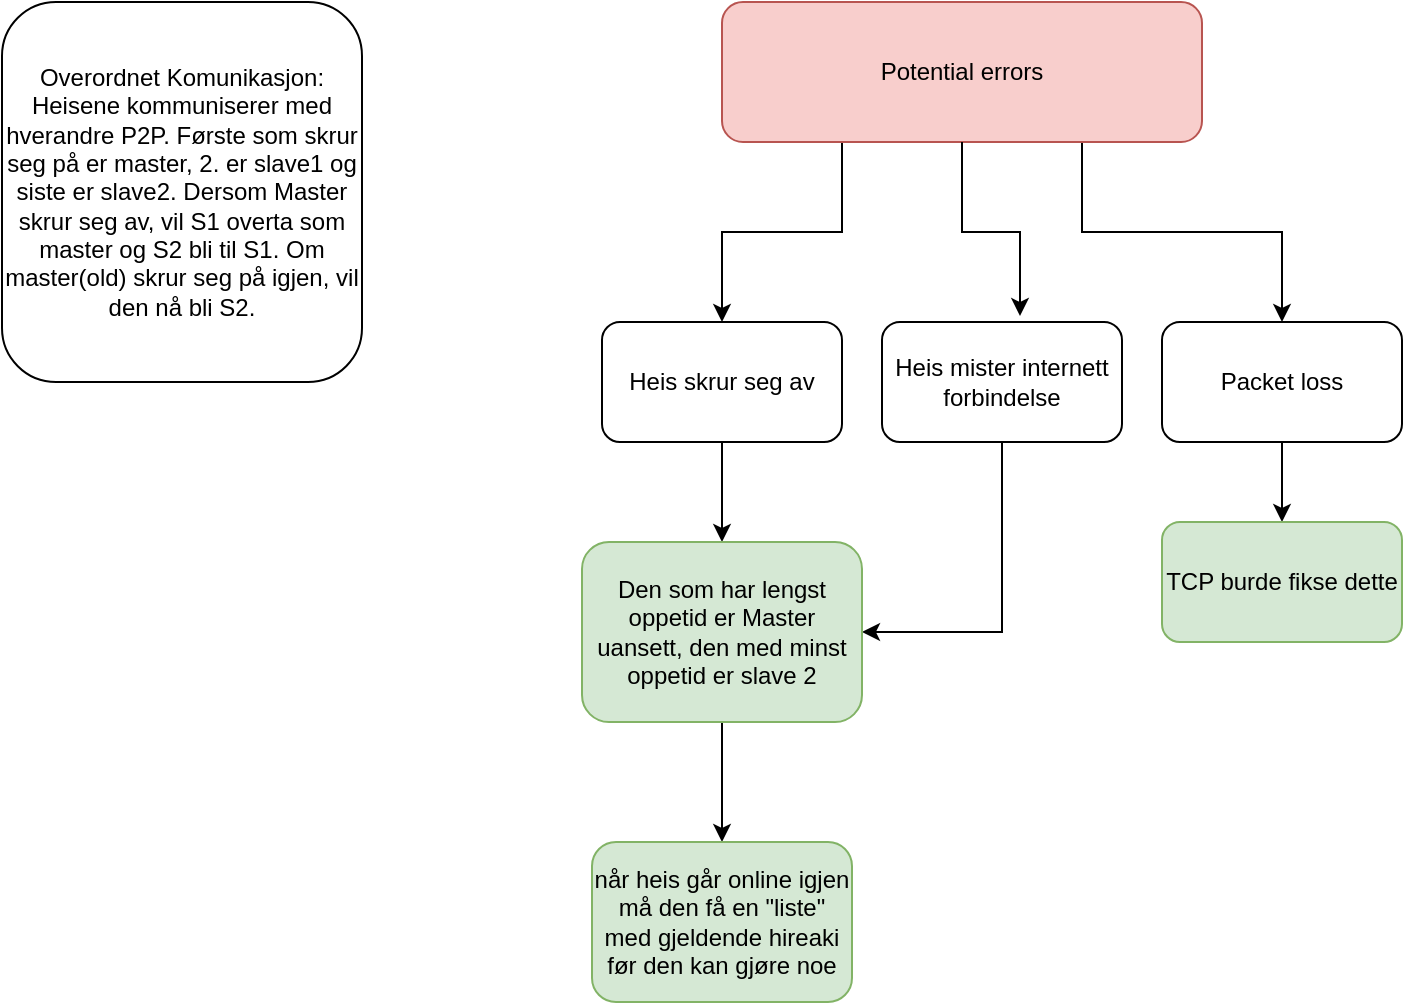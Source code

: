 <mxfile version="23.0.2" type="device">
  <diagram name="Page-1" id="VeJeptkEUCESyR61zAEP">
    <mxGraphModel dx="1434" dy="838" grid="1" gridSize="10" guides="1" tooltips="1" connect="1" arrows="1" fold="1" page="1" pageScale="1" pageWidth="850" pageHeight="1100" math="0" shadow="0">
      <root>
        <mxCell id="0" />
        <mxCell id="1" parent="0" />
        <mxCell id="C9Fe9vyTbrVO6EhyNHyC-1" value="Overordnet Komunikasjon:&lt;br&gt;Heisene kommuniserer med hverandre P2P. Første som skrur seg på er master, 2. er slave1 og siste er slave2. Dersom Master skrur seg av, vil S1 overta som master og S2 bli til S1. Om master(old) skrur seg på igjen, vil den nå bli S2." style="rounded=1;whiteSpace=wrap;html=1;" vertex="1" parent="1">
          <mxGeometry x="40" y="40" width="180" height="190" as="geometry" />
        </mxCell>
        <mxCell id="C9Fe9vyTbrVO6EhyNHyC-4" style="edgeStyle=orthogonalEdgeStyle;rounded=0;orthogonalLoop=1;jettySize=auto;html=1;exitX=0.25;exitY=1;exitDx=0;exitDy=0;entryX=0.5;entryY=0;entryDx=0;entryDy=0;" edge="1" parent="1" source="C9Fe9vyTbrVO6EhyNHyC-2" target="C9Fe9vyTbrVO6EhyNHyC-3">
          <mxGeometry relative="1" as="geometry" />
        </mxCell>
        <mxCell id="C9Fe9vyTbrVO6EhyNHyC-10" style="edgeStyle=orthogonalEdgeStyle;rounded=0;orthogonalLoop=1;jettySize=auto;html=1;exitX=0.75;exitY=1;exitDx=0;exitDy=0;entryX=0.5;entryY=0;entryDx=0;entryDy=0;" edge="1" parent="1" source="C9Fe9vyTbrVO6EhyNHyC-2" target="C9Fe9vyTbrVO6EhyNHyC-7">
          <mxGeometry relative="1" as="geometry" />
        </mxCell>
        <mxCell id="C9Fe9vyTbrVO6EhyNHyC-2" value="Potential errors" style="rounded=1;whiteSpace=wrap;html=1;fillColor=#f8cecc;strokeColor=#b85450;" vertex="1" parent="1">
          <mxGeometry x="400" y="40" width="240" height="70" as="geometry" />
        </mxCell>
        <mxCell id="C9Fe9vyTbrVO6EhyNHyC-14" style="edgeStyle=orthogonalEdgeStyle;rounded=0;orthogonalLoop=1;jettySize=auto;html=1;exitX=0.5;exitY=1;exitDx=0;exitDy=0;entryX=0.5;entryY=0;entryDx=0;entryDy=0;" edge="1" parent="1" source="C9Fe9vyTbrVO6EhyNHyC-3" target="C9Fe9vyTbrVO6EhyNHyC-13">
          <mxGeometry relative="1" as="geometry" />
        </mxCell>
        <mxCell id="C9Fe9vyTbrVO6EhyNHyC-3" value="Heis skrur seg av" style="rounded=1;whiteSpace=wrap;html=1;" vertex="1" parent="1">
          <mxGeometry x="340" y="200" width="120" height="60" as="geometry" />
        </mxCell>
        <mxCell id="C9Fe9vyTbrVO6EhyNHyC-17" style="edgeStyle=orthogonalEdgeStyle;rounded=0;orthogonalLoop=1;jettySize=auto;html=1;exitX=0.5;exitY=1;exitDx=0;exitDy=0;entryX=1;entryY=0.5;entryDx=0;entryDy=0;" edge="1" parent="1" source="C9Fe9vyTbrVO6EhyNHyC-5" target="C9Fe9vyTbrVO6EhyNHyC-13">
          <mxGeometry relative="1" as="geometry" />
        </mxCell>
        <mxCell id="C9Fe9vyTbrVO6EhyNHyC-5" value="Heis mister internett forbindelse" style="rounded=1;whiteSpace=wrap;html=1;" vertex="1" parent="1">
          <mxGeometry x="480" y="200" width="120" height="60" as="geometry" />
        </mxCell>
        <mxCell id="C9Fe9vyTbrVO6EhyNHyC-6" style="edgeStyle=orthogonalEdgeStyle;rounded=0;orthogonalLoop=1;jettySize=auto;html=1;exitX=0.5;exitY=1;exitDx=0;exitDy=0;entryX=0.575;entryY=-0.05;entryDx=0;entryDy=0;entryPerimeter=0;" edge="1" parent="1" source="C9Fe9vyTbrVO6EhyNHyC-2" target="C9Fe9vyTbrVO6EhyNHyC-5">
          <mxGeometry relative="1" as="geometry" />
        </mxCell>
        <mxCell id="C9Fe9vyTbrVO6EhyNHyC-11" style="edgeStyle=orthogonalEdgeStyle;rounded=0;orthogonalLoop=1;jettySize=auto;html=1;exitX=0.5;exitY=1;exitDx=0;exitDy=0;entryX=0.5;entryY=0;entryDx=0;entryDy=0;" edge="1" parent="1" source="C9Fe9vyTbrVO6EhyNHyC-7" target="C9Fe9vyTbrVO6EhyNHyC-9">
          <mxGeometry relative="1" as="geometry" />
        </mxCell>
        <mxCell id="C9Fe9vyTbrVO6EhyNHyC-7" value="Packet loss" style="rounded=1;whiteSpace=wrap;html=1;" vertex="1" parent="1">
          <mxGeometry x="620" y="200" width="120" height="60" as="geometry" />
        </mxCell>
        <mxCell id="C9Fe9vyTbrVO6EhyNHyC-9" value="TCP burde fikse dette" style="rounded=1;whiteSpace=wrap;html=1;fillColor=#d5e8d4;strokeColor=#82b366;" vertex="1" parent="1">
          <mxGeometry x="620" y="300" width="120" height="60" as="geometry" />
        </mxCell>
        <mxCell id="C9Fe9vyTbrVO6EhyNHyC-16" style="edgeStyle=orthogonalEdgeStyle;rounded=0;orthogonalLoop=1;jettySize=auto;html=1;exitX=0.5;exitY=1;exitDx=0;exitDy=0;entryX=0.5;entryY=0;entryDx=0;entryDy=0;" edge="1" parent="1" source="C9Fe9vyTbrVO6EhyNHyC-13" target="C9Fe9vyTbrVO6EhyNHyC-15">
          <mxGeometry relative="1" as="geometry" />
        </mxCell>
        <mxCell id="C9Fe9vyTbrVO6EhyNHyC-13" value="Den som har lengst oppetid er Master uansett, den med minst oppetid er slave 2" style="rounded=1;whiteSpace=wrap;html=1;fillColor=#d5e8d4;strokeColor=#82b366;" vertex="1" parent="1">
          <mxGeometry x="330" y="310" width="140" height="90" as="geometry" />
        </mxCell>
        <mxCell id="C9Fe9vyTbrVO6EhyNHyC-15" value="når heis går online igjen må den få en &quot;liste&quot; med gjeldende hireaki før den kan gjøre noe" style="rounded=1;whiteSpace=wrap;html=1;fillColor=#d5e8d4;strokeColor=#82b366;" vertex="1" parent="1">
          <mxGeometry x="335" y="460" width="130" height="80" as="geometry" />
        </mxCell>
      </root>
    </mxGraphModel>
  </diagram>
</mxfile>
